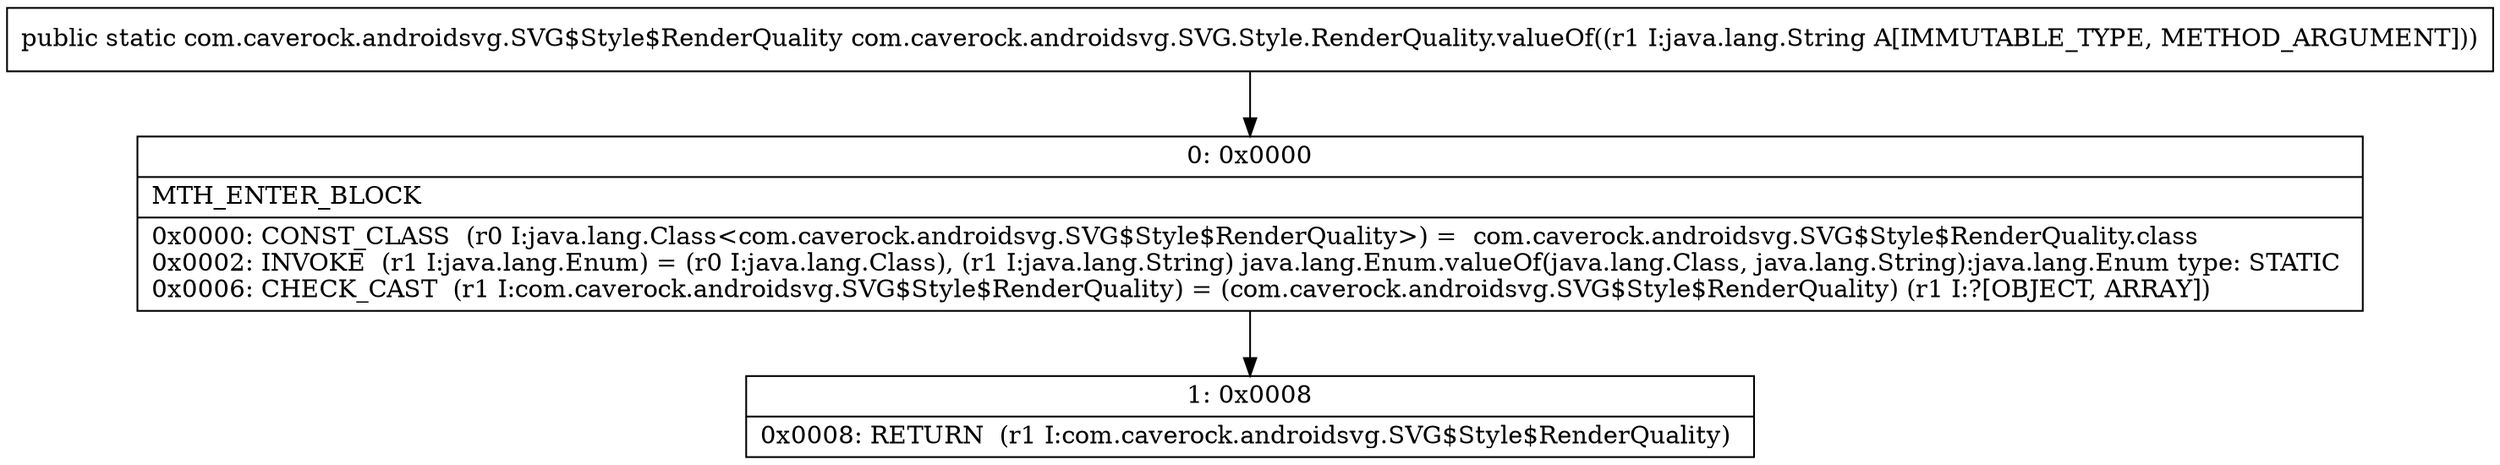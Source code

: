 digraph "CFG forcom.caverock.androidsvg.SVG.Style.RenderQuality.valueOf(Ljava\/lang\/String;)Lcom\/caverock\/androidsvg\/SVG$Style$RenderQuality;" {
Node_0 [shape=record,label="{0\:\ 0x0000|MTH_ENTER_BLOCK\l|0x0000: CONST_CLASS  (r0 I:java.lang.Class\<com.caverock.androidsvg.SVG$Style$RenderQuality\>) =  com.caverock.androidsvg.SVG$Style$RenderQuality.class \l0x0002: INVOKE  (r1 I:java.lang.Enum) = (r0 I:java.lang.Class), (r1 I:java.lang.String) java.lang.Enum.valueOf(java.lang.Class, java.lang.String):java.lang.Enum type: STATIC \l0x0006: CHECK_CAST  (r1 I:com.caverock.androidsvg.SVG$Style$RenderQuality) = (com.caverock.androidsvg.SVG$Style$RenderQuality) (r1 I:?[OBJECT, ARRAY]) \l}"];
Node_1 [shape=record,label="{1\:\ 0x0008|0x0008: RETURN  (r1 I:com.caverock.androidsvg.SVG$Style$RenderQuality) \l}"];
MethodNode[shape=record,label="{public static com.caverock.androidsvg.SVG$Style$RenderQuality com.caverock.androidsvg.SVG.Style.RenderQuality.valueOf((r1 I:java.lang.String A[IMMUTABLE_TYPE, METHOD_ARGUMENT])) }"];
MethodNode -> Node_0;
Node_0 -> Node_1;
}

